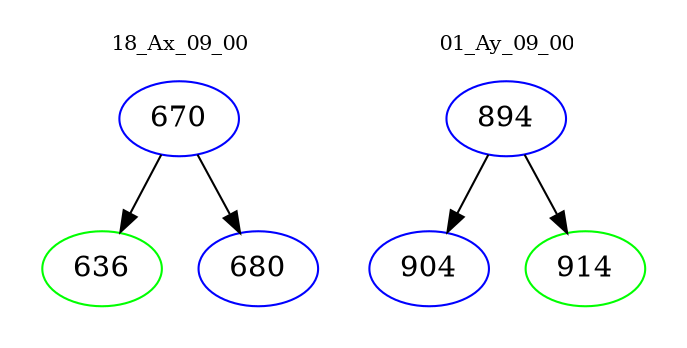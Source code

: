 digraph{
subgraph cluster_0 {
color = white
label = "18_Ax_09_00";
fontsize=10;
T0_670 [label="670", color="blue"]
T0_670 -> T0_636 [color="black"]
T0_636 [label="636", color="green"]
T0_670 -> T0_680 [color="black"]
T0_680 [label="680", color="blue"]
}
subgraph cluster_1 {
color = white
label = "01_Ay_09_00";
fontsize=10;
T1_894 [label="894", color="blue"]
T1_894 -> T1_904 [color="black"]
T1_904 [label="904", color="blue"]
T1_894 -> T1_914 [color="black"]
T1_914 [label="914", color="green"]
}
}
